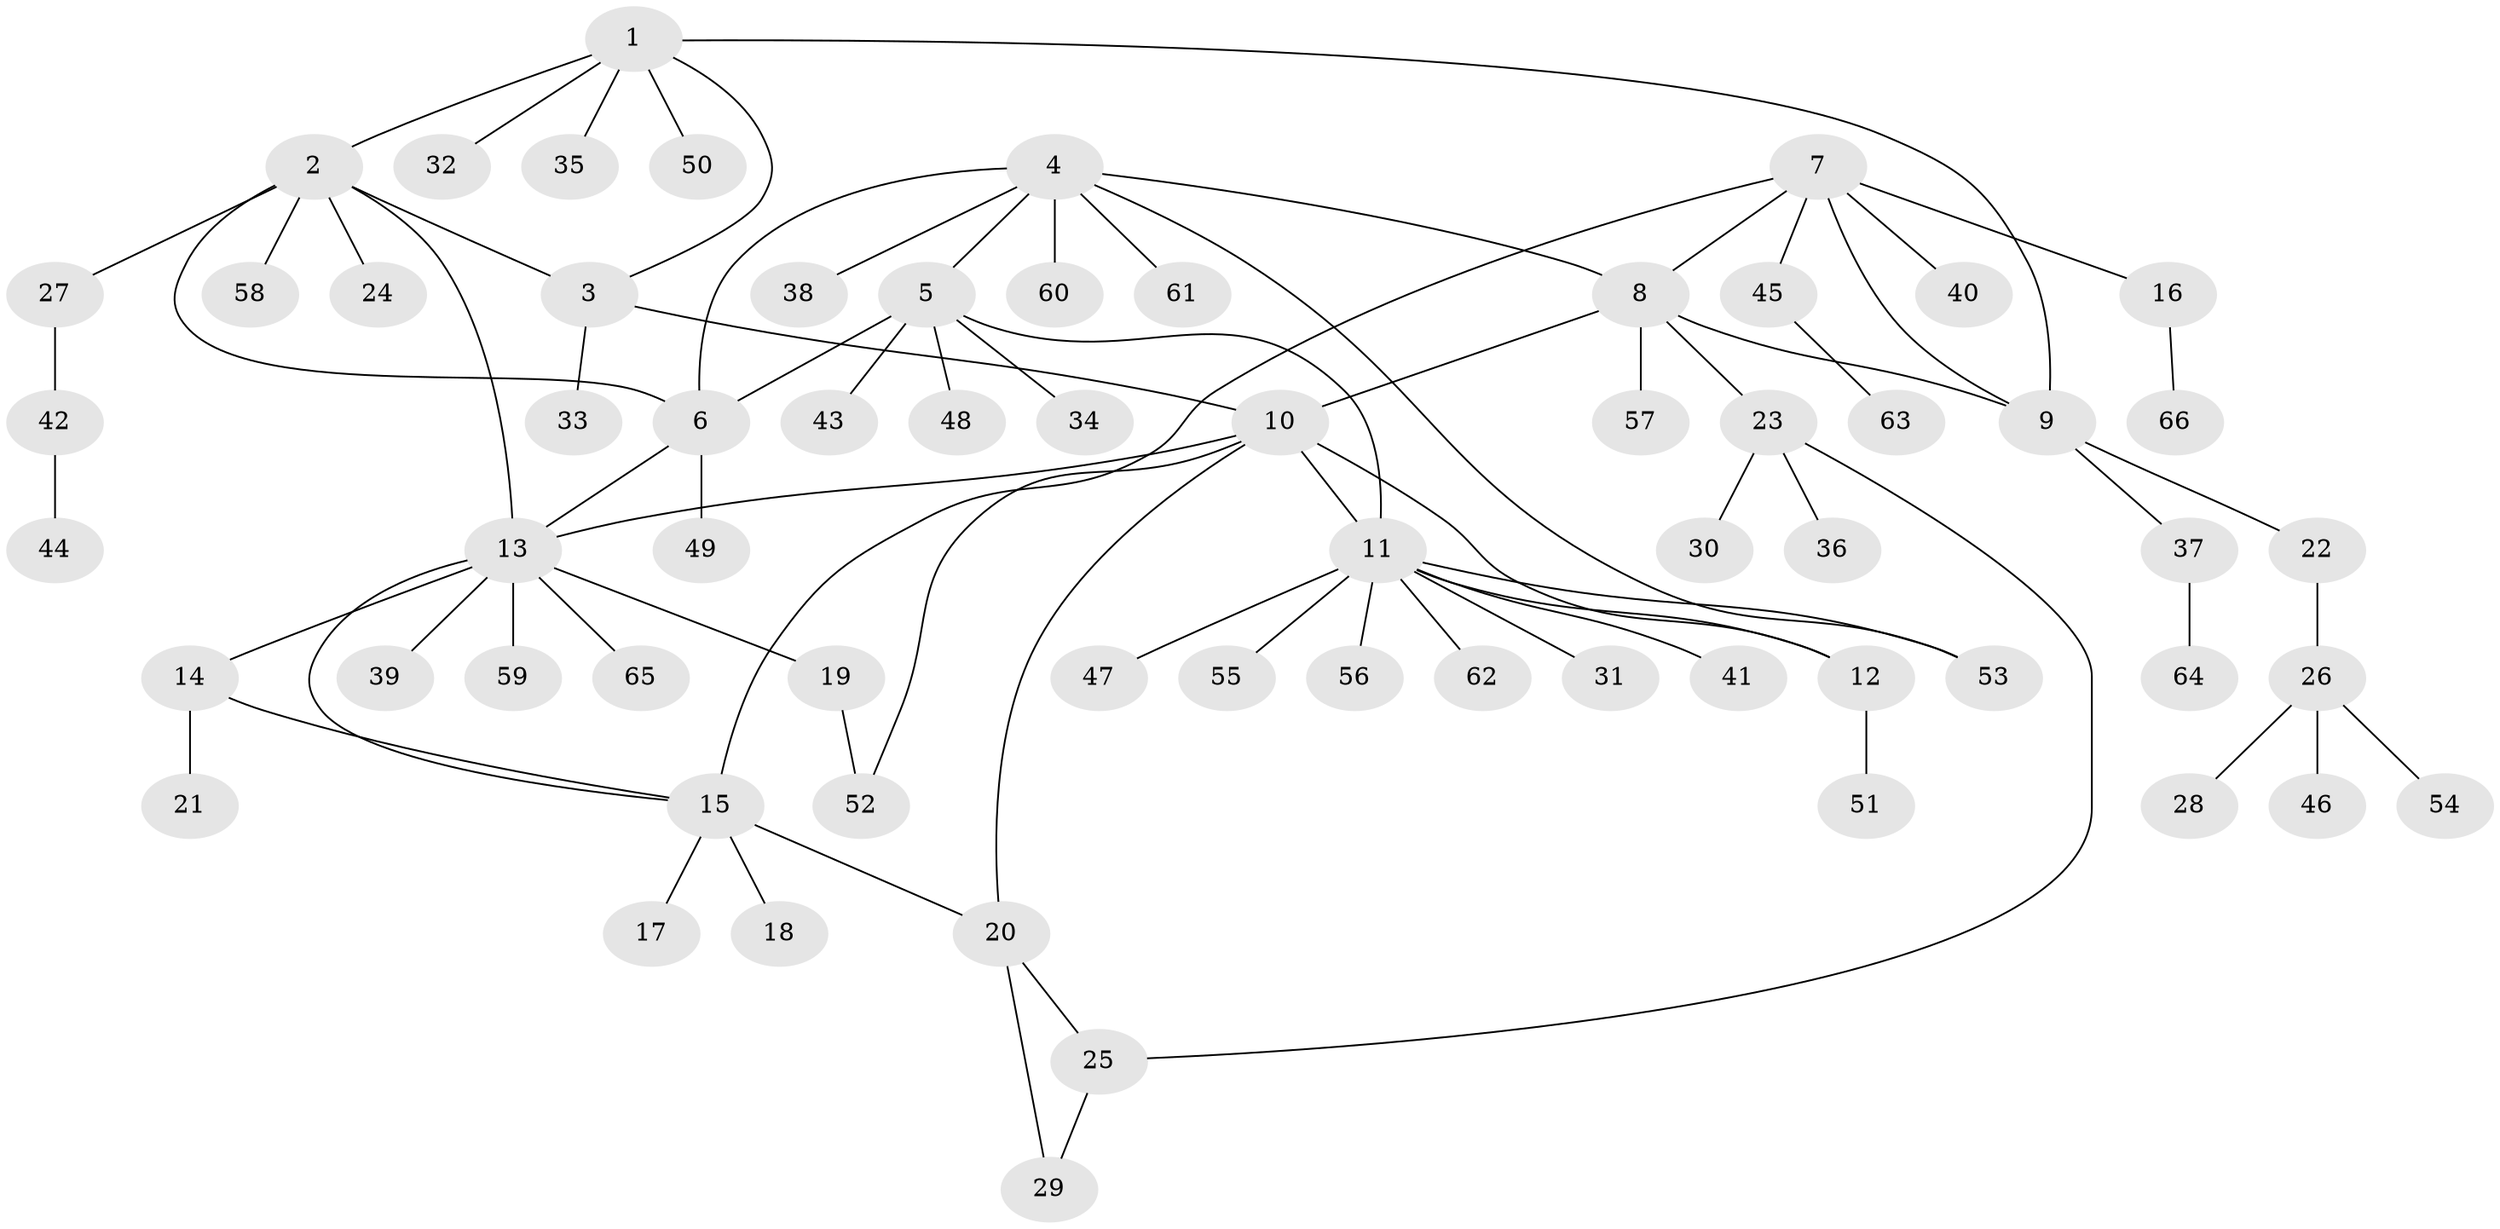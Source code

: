 // coarse degree distribution, {5: 0.0851063829787234, 7: 0.0425531914893617, 3: 0.06382978723404255, 11: 0.02127659574468085, 4: 0.06382978723404255, 9: 0.0425531914893617, 2: 0.0851063829787234, 1: 0.5957446808510638}
// Generated by graph-tools (version 1.1) at 2025/24/03/03/25 07:24:09]
// undirected, 66 vertices, 81 edges
graph export_dot {
graph [start="1"]
  node [color=gray90,style=filled];
  1;
  2;
  3;
  4;
  5;
  6;
  7;
  8;
  9;
  10;
  11;
  12;
  13;
  14;
  15;
  16;
  17;
  18;
  19;
  20;
  21;
  22;
  23;
  24;
  25;
  26;
  27;
  28;
  29;
  30;
  31;
  32;
  33;
  34;
  35;
  36;
  37;
  38;
  39;
  40;
  41;
  42;
  43;
  44;
  45;
  46;
  47;
  48;
  49;
  50;
  51;
  52;
  53;
  54;
  55;
  56;
  57;
  58;
  59;
  60;
  61;
  62;
  63;
  64;
  65;
  66;
  1 -- 2;
  1 -- 3;
  1 -- 9;
  1 -- 32;
  1 -- 35;
  1 -- 50;
  2 -- 3;
  2 -- 6;
  2 -- 13;
  2 -- 24;
  2 -- 27;
  2 -- 58;
  3 -- 10;
  3 -- 33;
  4 -- 5;
  4 -- 6;
  4 -- 8;
  4 -- 38;
  4 -- 53;
  4 -- 60;
  4 -- 61;
  5 -- 6;
  5 -- 11;
  5 -- 34;
  5 -- 43;
  5 -- 48;
  6 -- 13;
  6 -- 49;
  7 -- 8;
  7 -- 9;
  7 -- 15;
  7 -- 16;
  7 -- 40;
  7 -- 45;
  8 -- 9;
  8 -- 10;
  8 -- 23;
  8 -- 57;
  9 -- 22;
  9 -- 37;
  10 -- 11;
  10 -- 12;
  10 -- 13;
  10 -- 20;
  10 -- 52;
  11 -- 12;
  11 -- 31;
  11 -- 41;
  11 -- 47;
  11 -- 53;
  11 -- 55;
  11 -- 56;
  11 -- 62;
  12 -- 51;
  13 -- 14;
  13 -- 15;
  13 -- 19;
  13 -- 39;
  13 -- 59;
  13 -- 65;
  14 -- 15;
  14 -- 21;
  15 -- 17;
  15 -- 18;
  15 -- 20;
  16 -- 66;
  19 -- 52;
  20 -- 25;
  20 -- 29;
  22 -- 26;
  23 -- 25;
  23 -- 30;
  23 -- 36;
  25 -- 29;
  26 -- 28;
  26 -- 46;
  26 -- 54;
  27 -- 42;
  37 -- 64;
  42 -- 44;
  45 -- 63;
}
